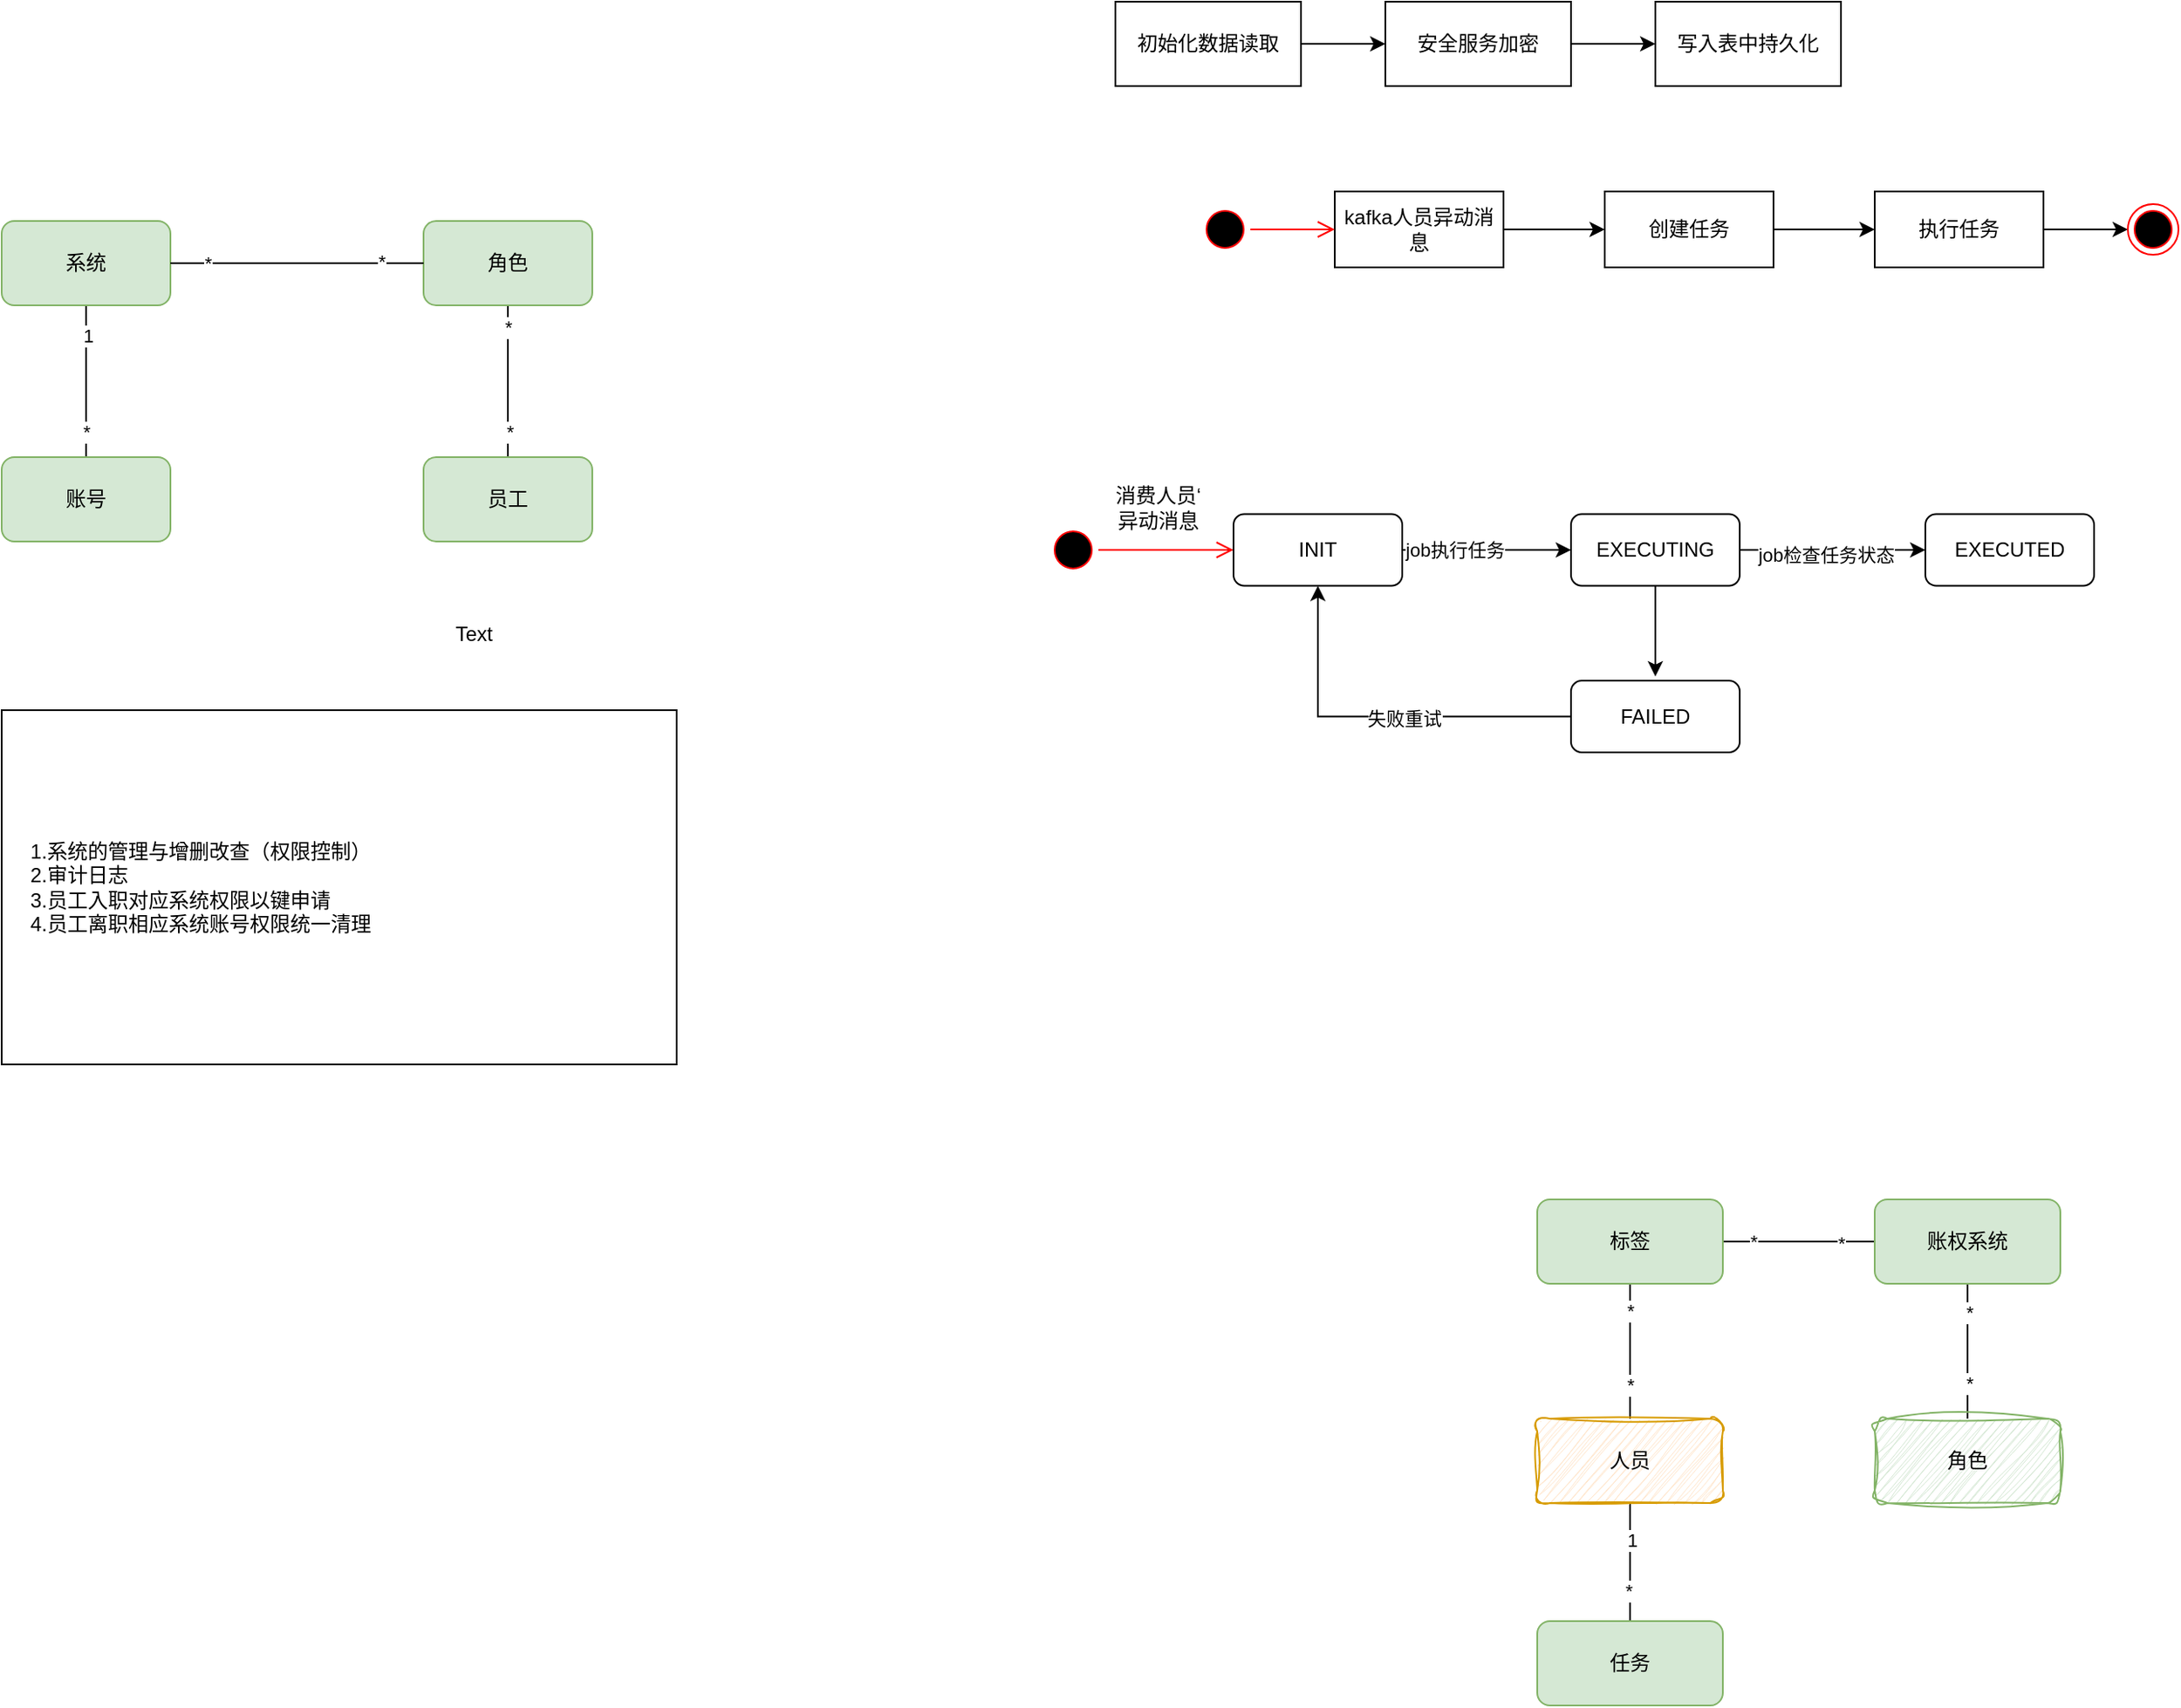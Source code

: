 <mxfile version="22.1.15" type="github">
  <diagram name="第 1 页" id="SZlRX_cA0GMER9Lkn0Fc">
    <mxGraphModel dx="1026" dy="580" grid="1" gridSize="10" guides="1" tooltips="1" connect="1" arrows="1" fold="1" page="1" pageScale="1" pageWidth="3300" pageHeight="4681" math="0" shadow="0">
      <root>
        <mxCell id="0" />
        <mxCell id="1" parent="0" />
        <mxCell id="pT7cKoPr-pfDPFT_diAE-3" style="rounded=0;orthogonalLoop=1;jettySize=auto;html=1;exitX=0.5;exitY=1;exitDx=0;exitDy=0;entryX=0.5;entryY=0;entryDx=0;entryDy=0;endArrow=none;endFill=0;" parent="1" source="pT7cKoPr-pfDPFT_diAE-1" target="pT7cKoPr-pfDPFT_diAE-2" edge="1">
          <mxGeometry relative="1" as="geometry" />
        </mxCell>
        <mxCell id="pT7cKoPr-pfDPFT_diAE-5" value="1" style="edgeLabel;html=1;align=center;verticalAlign=middle;resizable=0;points=[];" parent="pT7cKoPr-pfDPFT_diAE-3" vertex="1" connectable="0">
          <mxGeometry x="-0.6" y="1" relative="1" as="geometry">
            <mxPoint as="offset" />
          </mxGeometry>
        </mxCell>
        <mxCell id="pT7cKoPr-pfDPFT_diAE-6" value="*" style="edgeLabel;html=1;align=center;verticalAlign=middle;resizable=0;points=[];" parent="pT7cKoPr-pfDPFT_diAE-3" vertex="1" connectable="0">
          <mxGeometry x="0.667" relative="1" as="geometry">
            <mxPoint as="offset" />
          </mxGeometry>
        </mxCell>
        <mxCell id="pT7cKoPr-pfDPFT_diAE-1" value="系统" style="rounded=1;whiteSpace=wrap;html=1;fillColor=#d5e8d4;strokeColor=#82b366;" parent="1" vertex="1">
          <mxGeometry x="240" y="220" width="100" height="50" as="geometry" />
        </mxCell>
        <mxCell id="pT7cKoPr-pfDPFT_diAE-2" value="账号" style="rounded=1;whiteSpace=wrap;html=1;fillColor=#d5e8d4;strokeColor=#82b366;" parent="1" vertex="1">
          <mxGeometry x="240" y="360" width="100" height="50" as="geometry" />
        </mxCell>
        <mxCell id="pT7cKoPr-pfDPFT_diAE-9" style="edgeStyle=orthogonalEdgeStyle;rounded=0;orthogonalLoop=1;jettySize=auto;html=1;exitX=0.5;exitY=0;exitDx=0;exitDy=0;entryX=0.5;entryY=1;entryDx=0;entryDy=0;endArrow=none;endFill=0;" parent="1" source="pT7cKoPr-pfDPFT_diAE-7" target="pT7cKoPr-pfDPFT_diAE-8" edge="1">
          <mxGeometry relative="1" as="geometry" />
        </mxCell>
        <mxCell id="pT7cKoPr-pfDPFT_diAE-10" value="*" style="edgeLabel;html=1;align=center;verticalAlign=middle;resizable=0;points=[];" parent="pT7cKoPr-pfDPFT_diAE-9" vertex="1" connectable="0">
          <mxGeometry x="-0.667" y="-1" relative="1" as="geometry">
            <mxPoint as="offset" />
          </mxGeometry>
        </mxCell>
        <mxCell id="pT7cKoPr-pfDPFT_diAE-11" value="*" style="edgeLabel;html=1;align=center;verticalAlign=middle;resizable=0;points=[];" parent="pT7cKoPr-pfDPFT_diAE-9" vertex="1" connectable="0">
          <mxGeometry x="0.711" relative="1" as="geometry">
            <mxPoint as="offset" />
          </mxGeometry>
        </mxCell>
        <mxCell id="pT7cKoPr-pfDPFT_diAE-7" value="员工" style="rounded=1;whiteSpace=wrap;html=1;fillColor=#d5e8d4;strokeColor=#82b366;" parent="1" vertex="1">
          <mxGeometry x="490" y="360" width="100" height="50" as="geometry" />
        </mxCell>
        <mxCell id="pT7cKoPr-pfDPFT_diAE-8" value="角色" style="rounded=1;whiteSpace=wrap;html=1;fillColor=#d5e8d4;strokeColor=#82b366;" parent="1" vertex="1">
          <mxGeometry x="490" y="220" width="100" height="50" as="geometry" />
        </mxCell>
        <mxCell id="pT7cKoPr-pfDPFT_diAE-12" value="" style="rounded=0;whiteSpace=wrap;html=1;" parent="1" vertex="1">
          <mxGeometry x="240" y="510" width="400" height="210" as="geometry" />
        </mxCell>
        <mxCell id="pT7cKoPr-pfDPFT_diAE-13" value="Text" style="text;html=1;strokeColor=none;fillColor=none;align=center;verticalAlign=middle;whiteSpace=wrap;rounded=0;" parent="1" vertex="1">
          <mxGeometry x="490" y="450" width="60" height="30" as="geometry" />
        </mxCell>
        <mxCell id="pT7cKoPr-pfDPFT_diAE-14" value="1.系统的管理与增删改查（权限控制）&lt;br&gt;2.审计日志&lt;br&gt;3.员工入职对应系统权限以键申请&lt;br&gt;4.员工离职相应系统账号权限统一清理" style="text;html=1;strokeColor=none;fillColor=none;align=left;verticalAlign=middle;whiteSpace=wrap;rounded=0;" parent="1" vertex="1">
          <mxGeometry x="255" y="535" width="370" height="160" as="geometry" />
        </mxCell>
        <mxCell id="pT7cKoPr-pfDPFT_diAE-15" style="edgeStyle=orthogonalEdgeStyle;rounded=0;orthogonalLoop=1;jettySize=auto;html=1;exitX=0;exitY=0.5;exitDx=0;exitDy=0;entryX=1;entryY=0.5;entryDx=0;entryDy=0;endArrow=none;endFill=0;" parent="1" source="pT7cKoPr-pfDPFT_diAE-8" target="pT7cKoPr-pfDPFT_diAE-1" edge="1">
          <mxGeometry relative="1" as="geometry">
            <mxPoint x="550" y="370" as="sourcePoint" />
            <mxPoint x="550" y="280" as="targetPoint" />
          </mxGeometry>
        </mxCell>
        <mxCell id="pT7cKoPr-pfDPFT_diAE-16" value="*" style="edgeLabel;html=1;align=center;verticalAlign=middle;resizable=0;points=[];" parent="pT7cKoPr-pfDPFT_diAE-15" vertex="1" connectable="0">
          <mxGeometry x="-0.667" y="-1" relative="1" as="geometry">
            <mxPoint as="offset" />
          </mxGeometry>
        </mxCell>
        <mxCell id="pT7cKoPr-pfDPFT_diAE-17" value="*" style="edgeLabel;html=1;align=center;verticalAlign=middle;resizable=0;points=[];" parent="pT7cKoPr-pfDPFT_diAE-15" vertex="1" connectable="0">
          <mxGeometry x="0.711" relative="1" as="geometry">
            <mxPoint as="offset" />
          </mxGeometry>
        </mxCell>
        <mxCell id="oU9bB_lNTayP67_LWnC9-5" style="edgeStyle=orthogonalEdgeStyle;rounded=0;orthogonalLoop=1;jettySize=auto;html=1;exitX=1;exitY=0.5;exitDx=0;exitDy=0;" edge="1" parent="1" source="oU9bB_lNTayP67_LWnC9-4">
          <mxGeometry relative="1" as="geometry">
            <mxPoint x="1190" y="225" as="targetPoint" />
          </mxGeometry>
        </mxCell>
        <mxCell id="oU9bB_lNTayP67_LWnC9-4" value="kafka人员异动消息" style="rounded=0;whiteSpace=wrap;html=1;" vertex="1" parent="1">
          <mxGeometry x="1030" y="202.5" width="100" height="45" as="geometry" />
        </mxCell>
        <mxCell id="oU9bB_lNTayP67_LWnC9-7" style="edgeStyle=orthogonalEdgeStyle;rounded=0;orthogonalLoop=1;jettySize=auto;html=1;exitX=1;exitY=0.5;exitDx=0;exitDy=0;" edge="1" parent="1" source="oU9bB_lNTayP67_LWnC9-6">
          <mxGeometry relative="1" as="geometry">
            <mxPoint x="1350" y="225" as="targetPoint" />
          </mxGeometry>
        </mxCell>
        <mxCell id="oU9bB_lNTayP67_LWnC9-6" value="创建任务" style="rounded=0;whiteSpace=wrap;html=1;" vertex="1" parent="1">
          <mxGeometry x="1190" y="202.5" width="100" height="45" as="geometry" />
        </mxCell>
        <mxCell id="oU9bB_lNTayP67_LWnC9-12" style="edgeStyle=orthogonalEdgeStyle;rounded=0;orthogonalLoop=1;jettySize=auto;html=1;exitX=1;exitY=0.5;exitDx=0;exitDy=0;entryX=0;entryY=0.5;entryDx=0;entryDy=0;" edge="1" parent="1" source="oU9bB_lNTayP67_LWnC9-8" target="oU9bB_lNTayP67_LWnC9-9">
          <mxGeometry relative="1" as="geometry" />
        </mxCell>
        <mxCell id="oU9bB_lNTayP67_LWnC9-8" value="执行任务" style="rounded=0;whiteSpace=wrap;html=1;" vertex="1" parent="1">
          <mxGeometry x="1350" y="202.5" width="100" height="45" as="geometry" />
        </mxCell>
        <mxCell id="oU9bB_lNTayP67_LWnC9-9" value="" style="ellipse;html=1;shape=endState;fillColor=#000000;strokeColor=#ff0000;" vertex="1" parent="1">
          <mxGeometry x="1500" y="210" width="30" height="30" as="geometry" />
        </mxCell>
        <mxCell id="oU9bB_lNTayP67_LWnC9-10" value="" style="ellipse;html=1;shape=startState;fillColor=#000000;strokeColor=#ff0000;" vertex="1" parent="1">
          <mxGeometry x="950" y="210" width="30" height="30" as="geometry" />
        </mxCell>
        <mxCell id="oU9bB_lNTayP67_LWnC9-11" value="" style="edgeStyle=orthogonalEdgeStyle;html=1;verticalAlign=bottom;endArrow=open;endSize=8;strokeColor=#ff0000;rounded=0;entryX=0;entryY=0.5;entryDx=0;entryDy=0;" edge="1" source="oU9bB_lNTayP67_LWnC9-10" parent="1" target="oU9bB_lNTayP67_LWnC9-4">
          <mxGeometry relative="1" as="geometry">
            <mxPoint x="945" y="300" as="targetPoint" />
          </mxGeometry>
        </mxCell>
        <mxCell id="oU9bB_lNTayP67_LWnC9-14" style="edgeStyle=orthogonalEdgeStyle;rounded=0;orthogonalLoop=1;jettySize=auto;html=1;exitX=1;exitY=0.5;exitDx=0;exitDy=0;" edge="1" parent="1" source="oU9bB_lNTayP67_LWnC9-13">
          <mxGeometry relative="1" as="geometry">
            <mxPoint x="1060" y="115" as="targetPoint" />
          </mxGeometry>
        </mxCell>
        <mxCell id="oU9bB_lNTayP67_LWnC9-13" value="初始化数据读取" style="html=1;whiteSpace=wrap;" vertex="1" parent="1">
          <mxGeometry x="900" y="90" width="110" height="50" as="geometry" />
        </mxCell>
        <mxCell id="oU9bB_lNTayP67_LWnC9-16" style="edgeStyle=orthogonalEdgeStyle;rounded=0;orthogonalLoop=1;jettySize=auto;html=1;exitX=1;exitY=0.5;exitDx=0;exitDy=0;" edge="1" parent="1" source="oU9bB_lNTayP67_LWnC9-15">
          <mxGeometry relative="1" as="geometry">
            <mxPoint x="1220" y="115" as="targetPoint" />
          </mxGeometry>
        </mxCell>
        <mxCell id="oU9bB_lNTayP67_LWnC9-15" value="安全服务加密" style="html=1;whiteSpace=wrap;" vertex="1" parent="1">
          <mxGeometry x="1060" y="90" width="110" height="50" as="geometry" />
        </mxCell>
        <mxCell id="oU9bB_lNTayP67_LWnC9-17" value="写入表中持久化" style="html=1;whiteSpace=wrap;" vertex="1" parent="1">
          <mxGeometry x="1220" y="90" width="110" height="50" as="geometry" />
        </mxCell>
        <mxCell id="oU9bB_lNTayP67_LWnC9-18" value="" style="ellipse;html=1;shape=startState;fillColor=#000000;strokeColor=#ff0000;" vertex="1" parent="1">
          <mxGeometry x="860" y="400" width="30" height="30" as="geometry" />
        </mxCell>
        <mxCell id="oU9bB_lNTayP67_LWnC9-19" value="" style="edgeStyle=orthogonalEdgeStyle;html=1;verticalAlign=bottom;endArrow=open;endSize=8;strokeColor=#ff0000;rounded=0;" edge="1" source="oU9bB_lNTayP67_LWnC9-18" parent="1">
          <mxGeometry relative="1" as="geometry">
            <mxPoint x="970" y="415" as="targetPoint" />
          </mxGeometry>
        </mxCell>
        <mxCell id="oU9bB_lNTayP67_LWnC9-23" style="edgeStyle=orthogonalEdgeStyle;rounded=0;orthogonalLoop=1;jettySize=auto;html=1;exitX=1;exitY=0.5;exitDx=0;exitDy=0;" edge="1" parent="1" source="oU9bB_lNTayP67_LWnC9-20">
          <mxGeometry relative="1" as="geometry">
            <mxPoint x="1170" y="415" as="targetPoint" />
          </mxGeometry>
        </mxCell>
        <mxCell id="oU9bB_lNTayP67_LWnC9-24" value="job执行任务" style="edgeLabel;html=1;align=center;verticalAlign=middle;resizable=0;points=[];" vertex="1" connectable="0" parent="oU9bB_lNTayP67_LWnC9-23">
          <mxGeometry x="-0.383" relative="1" as="geometry">
            <mxPoint as="offset" />
          </mxGeometry>
        </mxCell>
        <mxCell id="oU9bB_lNTayP67_LWnC9-20" value="INIT" style="rounded=1;whiteSpace=wrap;html=1;" vertex="1" parent="1">
          <mxGeometry x="970" y="393.75" width="100" height="42.5" as="geometry" />
        </mxCell>
        <mxCell id="oU9bB_lNTayP67_LWnC9-21" value="消费人员‘&lt;br&gt;异动消息" style="text;html=1;align=center;verticalAlign=middle;resizable=0;points=[];autosize=1;strokeColor=none;fillColor=none;" vertex="1" parent="1">
          <mxGeometry x="890" y="370" width="70" height="40" as="geometry" />
        </mxCell>
        <mxCell id="oU9bB_lNTayP67_LWnC9-28" style="edgeStyle=orthogonalEdgeStyle;rounded=0;orthogonalLoop=1;jettySize=auto;html=1;exitX=0.5;exitY=1;exitDx=0;exitDy=0;" edge="1" parent="1" source="oU9bB_lNTayP67_LWnC9-25">
          <mxGeometry relative="1" as="geometry">
            <mxPoint x="1220" y="490" as="targetPoint" />
          </mxGeometry>
        </mxCell>
        <mxCell id="oU9bB_lNTayP67_LWnC9-32" style="edgeStyle=orthogonalEdgeStyle;rounded=0;orthogonalLoop=1;jettySize=auto;html=1;exitX=1;exitY=0.5;exitDx=0;exitDy=0;entryX=0;entryY=0.5;entryDx=0;entryDy=0;" edge="1" parent="1" source="oU9bB_lNTayP67_LWnC9-25" target="oU9bB_lNTayP67_LWnC9-27">
          <mxGeometry relative="1" as="geometry" />
        </mxCell>
        <mxCell id="oU9bB_lNTayP67_LWnC9-33" value="job检查任务状态" style="edgeLabel;html=1;align=center;verticalAlign=middle;resizable=0;points=[];" vertex="1" connectable="0" parent="oU9bB_lNTayP67_LWnC9-32">
          <mxGeometry x="-0.073" y="-3" relative="1" as="geometry">
            <mxPoint as="offset" />
          </mxGeometry>
        </mxCell>
        <mxCell id="oU9bB_lNTayP67_LWnC9-25" value="EXECUTING" style="rounded=1;whiteSpace=wrap;html=1;" vertex="1" parent="1">
          <mxGeometry x="1170" y="393.75" width="100" height="42.5" as="geometry" />
        </mxCell>
        <mxCell id="oU9bB_lNTayP67_LWnC9-27" value="EXECUTED" style="rounded=1;whiteSpace=wrap;html=1;" vertex="1" parent="1">
          <mxGeometry x="1380" y="393.75" width="100" height="42.5" as="geometry" />
        </mxCell>
        <mxCell id="oU9bB_lNTayP67_LWnC9-30" style="edgeStyle=orthogonalEdgeStyle;rounded=0;orthogonalLoop=1;jettySize=auto;html=1;exitX=0;exitY=0.5;exitDx=0;exitDy=0;entryX=0.5;entryY=1;entryDx=0;entryDy=0;" edge="1" parent="1" source="oU9bB_lNTayP67_LWnC9-29" target="oU9bB_lNTayP67_LWnC9-20">
          <mxGeometry relative="1" as="geometry">
            <mxPoint x="1010" y="460" as="targetPoint" />
          </mxGeometry>
        </mxCell>
        <mxCell id="oU9bB_lNTayP67_LWnC9-34" value="失败重试" style="edgeLabel;html=1;align=center;verticalAlign=middle;resizable=0;points=[];" vertex="1" connectable="0" parent="oU9bB_lNTayP67_LWnC9-30">
          <mxGeometry x="-0.13" y="1" relative="1" as="geometry">
            <mxPoint as="offset" />
          </mxGeometry>
        </mxCell>
        <mxCell id="oU9bB_lNTayP67_LWnC9-29" value="FAILED" style="rounded=1;whiteSpace=wrap;html=1;" vertex="1" parent="1">
          <mxGeometry x="1170" y="492.5" width="100" height="42.5" as="geometry" />
        </mxCell>
        <mxCell id="oU9bB_lNTayP67_LWnC9-37" style="edgeStyle=orthogonalEdgeStyle;rounded=0;orthogonalLoop=1;jettySize=auto;html=1;exitX=0.5;exitY=0;exitDx=0;exitDy=0;entryX=0.5;entryY=1;entryDx=0;entryDy=0;endArrow=none;endFill=0;" edge="1" parent="1" source="oU9bB_lNTayP67_LWnC9-35" target="oU9bB_lNTayP67_LWnC9-36">
          <mxGeometry relative="1" as="geometry" />
        </mxCell>
        <mxCell id="oU9bB_lNTayP67_LWnC9-38" value="*" style="edgeLabel;html=1;align=center;verticalAlign=middle;resizable=0;points=[];" vertex="1" connectable="0" parent="oU9bB_lNTayP67_LWnC9-37">
          <mxGeometry x="-0.5" relative="1" as="geometry">
            <mxPoint as="offset" />
          </mxGeometry>
        </mxCell>
        <mxCell id="oU9bB_lNTayP67_LWnC9-39" value="*" style="edgeLabel;html=1;align=center;verticalAlign=middle;resizable=0;points=[];" vertex="1" connectable="0" parent="oU9bB_lNTayP67_LWnC9-37">
          <mxGeometry x="0.6" relative="1" as="geometry">
            <mxPoint as="offset" />
          </mxGeometry>
        </mxCell>
        <mxCell id="oU9bB_lNTayP67_LWnC9-40" style="edgeStyle=orthogonalEdgeStyle;rounded=0;orthogonalLoop=1;jettySize=auto;html=1;exitX=0.5;exitY=1;exitDx=0;exitDy=0;endArrow=none;endFill=0;" edge="1" parent="1" source="oU9bB_lNTayP67_LWnC9-35">
          <mxGeometry relative="1" as="geometry">
            <mxPoint x="1205" y="1050" as="targetPoint" />
          </mxGeometry>
        </mxCell>
        <mxCell id="oU9bB_lNTayP67_LWnC9-42" value="1" style="edgeLabel;html=1;align=center;verticalAlign=middle;resizable=0;points=[];" vertex="1" connectable="0" parent="oU9bB_lNTayP67_LWnC9-40">
          <mxGeometry x="-0.376" y="1" relative="1" as="geometry">
            <mxPoint as="offset" />
          </mxGeometry>
        </mxCell>
        <mxCell id="oU9bB_lNTayP67_LWnC9-43" value="*" style="edgeLabel;html=1;align=center;verticalAlign=middle;resizable=0;points=[];" vertex="1" connectable="0" parent="oU9bB_lNTayP67_LWnC9-40">
          <mxGeometry x="0.49" y="-2" relative="1" as="geometry">
            <mxPoint as="offset" />
          </mxGeometry>
        </mxCell>
        <mxCell id="oU9bB_lNTayP67_LWnC9-35" value="人员" style="rounded=1;whiteSpace=wrap;html=1;fillColor=#ffe6cc;strokeColor=#d79b00;shadow=0;sketch=1;curveFitting=1;jiggle=2;" vertex="1" parent="1">
          <mxGeometry x="1150" y="930" width="110" height="50" as="geometry" />
        </mxCell>
        <mxCell id="oU9bB_lNTayP67_LWnC9-44" style="edgeStyle=orthogonalEdgeStyle;rounded=0;orthogonalLoop=1;jettySize=auto;html=1;exitX=1;exitY=0.5;exitDx=0;exitDy=0;endArrow=none;endFill=0;" edge="1" parent="1" source="oU9bB_lNTayP67_LWnC9-36">
          <mxGeometry relative="1" as="geometry">
            <mxPoint x="1350" y="825" as="targetPoint" />
          </mxGeometry>
        </mxCell>
        <mxCell id="oU9bB_lNTayP67_LWnC9-46" value="*" style="edgeLabel;html=1;align=center;verticalAlign=middle;resizable=0;points=[];" vertex="1" connectable="0" parent="oU9bB_lNTayP67_LWnC9-44">
          <mxGeometry x="-0.602" relative="1" as="geometry">
            <mxPoint as="offset" />
          </mxGeometry>
        </mxCell>
        <mxCell id="oU9bB_lNTayP67_LWnC9-47" value="*" style="edgeLabel;html=1;align=center;verticalAlign=middle;resizable=0;points=[];" vertex="1" connectable="0" parent="oU9bB_lNTayP67_LWnC9-44">
          <mxGeometry x="0.558" y="-1" relative="1" as="geometry">
            <mxPoint as="offset" />
          </mxGeometry>
        </mxCell>
        <mxCell id="oU9bB_lNTayP67_LWnC9-36" value="标签" style="rounded=1;whiteSpace=wrap;html=1;fillColor=#d5e8d4;strokeColor=#82b366;" vertex="1" parent="1">
          <mxGeometry x="1150" y="800" width="110" height="50" as="geometry" />
        </mxCell>
        <mxCell id="oU9bB_lNTayP67_LWnC9-41" value="任务" style="rounded=1;whiteSpace=wrap;html=1;fillColor=#d5e8d4;strokeColor=#82b366;" vertex="1" parent="1">
          <mxGeometry x="1150" y="1050" width="110" height="50" as="geometry" />
        </mxCell>
        <mxCell id="oU9bB_lNTayP67_LWnC9-49" style="edgeStyle=orthogonalEdgeStyle;rounded=0;orthogonalLoop=1;jettySize=auto;html=1;exitX=0.5;exitY=1;exitDx=0;exitDy=0;endArrow=none;endFill=0;" edge="1" parent="1" source="oU9bB_lNTayP67_LWnC9-45">
          <mxGeometry relative="1" as="geometry">
            <mxPoint x="1405" y="930" as="targetPoint" />
          </mxGeometry>
        </mxCell>
        <mxCell id="oU9bB_lNTayP67_LWnC9-51" value="*" style="edgeLabel;html=1;align=center;verticalAlign=middle;resizable=0;points=[];" vertex="1" connectable="0" parent="oU9bB_lNTayP67_LWnC9-49">
          <mxGeometry x="-0.578" y="1" relative="1" as="geometry">
            <mxPoint as="offset" />
          </mxGeometry>
        </mxCell>
        <mxCell id="oU9bB_lNTayP67_LWnC9-52" value="*" style="edgeLabel;html=1;align=center;verticalAlign=middle;resizable=0;points=[];" vertex="1" connectable="0" parent="oU9bB_lNTayP67_LWnC9-49">
          <mxGeometry x="0.478" relative="1" as="geometry">
            <mxPoint as="offset" />
          </mxGeometry>
        </mxCell>
        <mxCell id="oU9bB_lNTayP67_LWnC9-45" value="账权系统" style="rounded=1;whiteSpace=wrap;html=1;fillColor=#d5e8d4;strokeColor=#82b366;" vertex="1" parent="1">
          <mxGeometry x="1350" y="800" width="110" height="50" as="geometry" />
        </mxCell>
        <mxCell id="oU9bB_lNTayP67_LWnC9-50" value="角色" style="rounded=1;whiteSpace=wrap;html=1;fillColor=#d5e8d4;strokeColor=#82b366;sketch=1;curveFitting=1;jiggle=2;" vertex="1" parent="1">
          <mxGeometry x="1350" y="930" width="110" height="50" as="geometry" />
        </mxCell>
      </root>
    </mxGraphModel>
  </diagram>
</mxfile>
